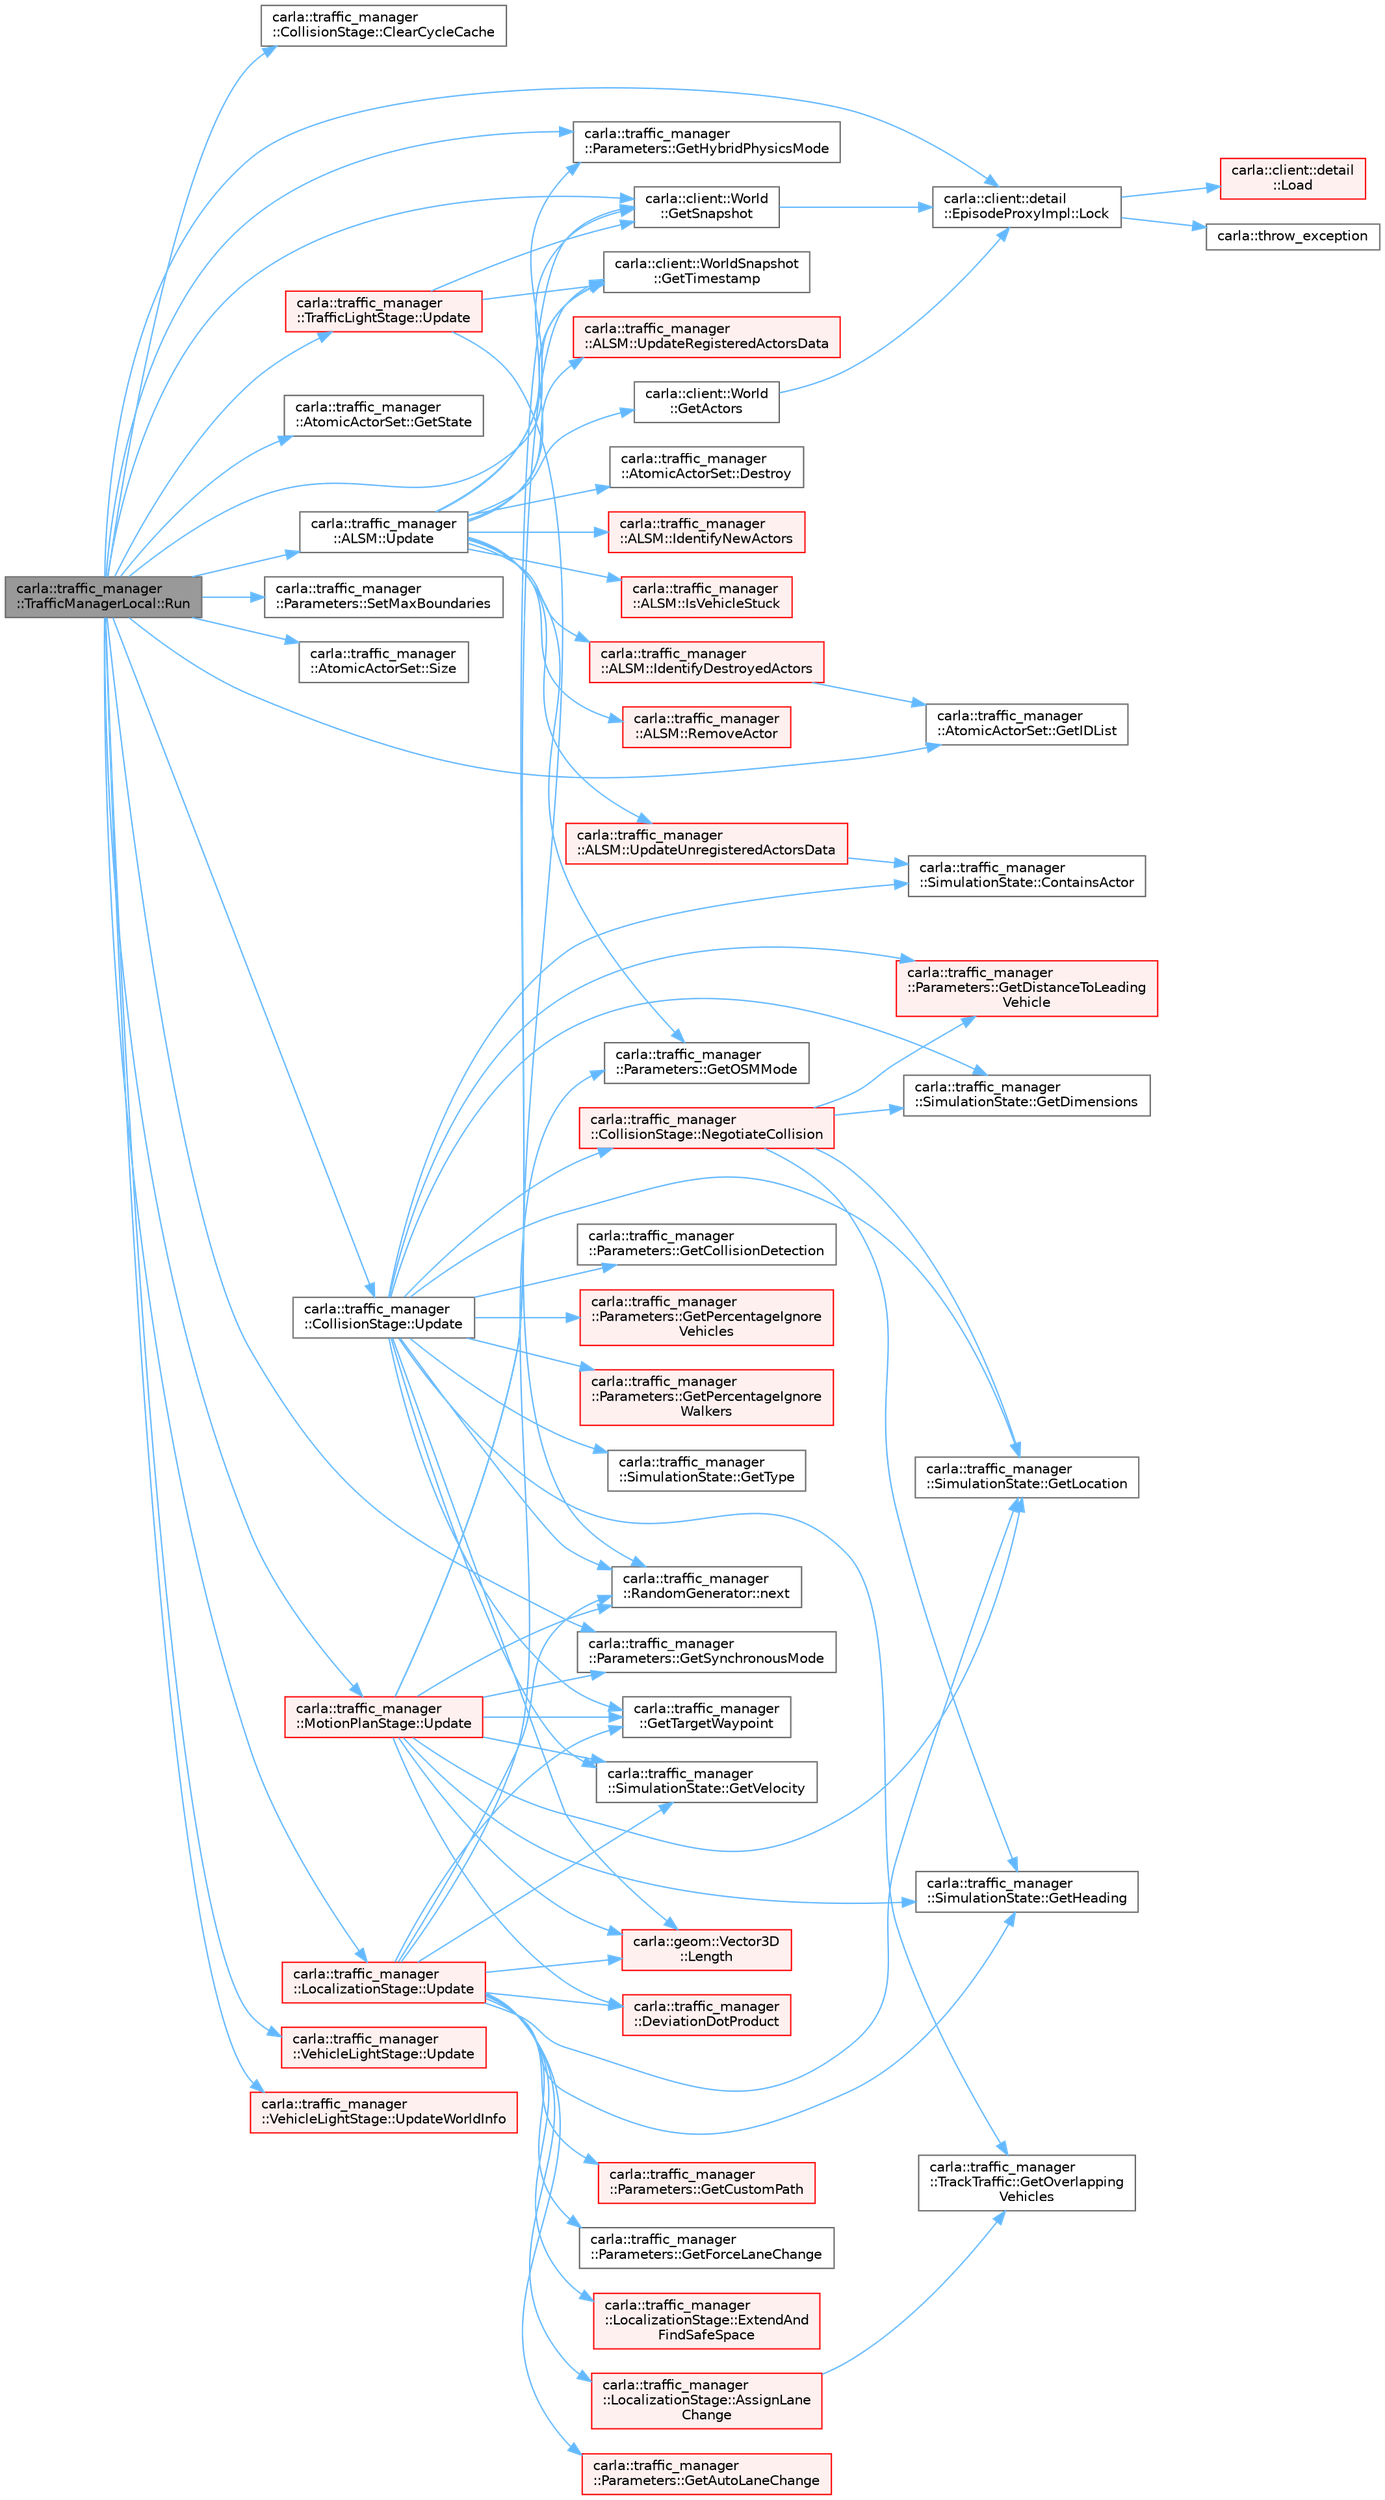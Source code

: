 digraph "carla::traffic_manager::TrafficManagerLocal::Run"
{
 // INTERACTIVE_SVG=YES
 // LATEX_PDF_SIZE
  bgcolor="transparent";
  edge [fontname=Helvetica,fontsize=10,labelfontname=Helvetica,labelfontsize=10];
  node [fontname=Helvetica,fontsize=10,shape=box,height=0.2,width=0.4];
  rankdir="LR";
  Node1 [id="Node000001",label="carla::traffic_manager\l::TrafficManagerLocal::Run",height=0.2,width=0.4,color="gray40", fillcolor="grey60", style="filled", fontcolor="black",tooltip="Initiates thread to run the TrafficManager sequentially."];
  Node1 -> Node2 [id="edge1_Node000001_Node000002",color="steelblue1",style="solid",tooltip=" "];
  Node2 [id="Node000002",label="carla::traffic_manager\l::CollisionStage::ClearCycleCache",height=0.2,width=0.4,color="grey40", fillcolor="white", style="filled",URL="$d1/d26/classcarla_1_1traffic__manager_1_1CollisionStage.html#a56083dd08a37d714b053afe83117e396",tooltip=" "];
  Node1 -> Node3 [id="edge2_Node000001_Node000003",color="steelblue1",style="solid",tooltip=" "];
  Node3 [id="Node000003",label="carla::traffic_manager\l::Parameters::GetHybridPhysicsMode",height=0.2,width=0.4,color="grey40", fillcolor="white", style="filled",URL="$d6/ddb/classcarla_1_1traffic__manager_1_1Parameters.html#ae568df23309a6ddebb42331bdbeef73b",tooltip="Method to retrieve hybrid physics mode."];
  Node1 -> Node4 [id="edge3_Node000001_Node000004",color="steelblue1",style="solid",tooltip=" "];
  Node4 [id="Node000004",label="carla::traffic_manager\l::AtomicActorSet::GetIDList",height=0.2,width=0.4,color="grey40", fillcolor="white", style="filled",URL="$d6/d8c/classcarla_1_1traffic__manager_1_1AtomicActorSet.html#a3e33d35c4c1afe440ecbbe052d04648b",tooltip=" "];
  Node1 -> Node5 [id="edge4_Node000001_Node000005",color="steelblue1",style="solid",tooltip=" "];
  Node5 [id="Node000005",label="carla::client::World\l::GetSnapshot",height=0.2,width=0.4,color="grey40", fillcolor="white", style="filled",URL="$db/d1f/classcarla_1_1client_1_1World.html#a259343e4a40aba854336762e415a4397",tooltip="Return a snapshot of the world at this moment."];
  Node5 -> Node6 [id="edge5_Node000005_Node000006",color="steelblue1",style="solid",tooltip=" "];
  Node6 [id="Node000006",label="carla::client::detail\l::EpisodeProxyImpl::Lock",height=0.2,width=0.4,color="grey40", fillcolor="white", style="filled",URL="$d1/dd3/classcarla_1_1client_1_1detail_1_1EpisodeProxyImpl.html#aaca857645fbeb6546b4a03a663bb65af",tooltip="Same as TryLock but never return nullptr."];
  Node6 -> Node7 [id="edge6_Node000006_Node000007",color="steelblue1",style="solid",tooltip=" "];
  Node7 [id="Node000007",label="carla::client::detail\l::Load",height=0.2,width=0.4,color="red", fillcolor="#FFF0F0", style="filled",URL="$d8/dcd/namespacecarla_1_1client_1_1detail.html#aa47f72a521d97fe3574a56e808b509d8",tooltip=" "];
  Node6 -> Node9 [id="edge7_Node000006_Node000009",color="steelblue1",style="solid",tooltip=" "];
  Node9 [id="Node000009",label="carla::throw_exception",height=0.2,width=0.4,color="grey40", fillcolor="white", style="filled",URL="$d9/d36/namespacecarla.html#a23602ab663165210a7757d6108f6b3cd",tooltip=" "];
  Node1 -> Node10 [id="edge8_Node000001_Node000010",color="steelblue1",style="solid",tooltip=" "];
  Node10 [id="Node000010",label="carla::traffic_manager\l::AtomicActorSet::GetState",height=0.2,width=0.4,color="grey40", fillcolor="white", style="filled",URL="$d6/d8c/classcarla_1_1traffic__manager_1_1AtomicActorSet.html#ab59d429b7bfffa98a5953b56e6b0244e",tooltip=" "];
  Node1 -> Node11 [id="edge9_Node000001_Node000011",color="steelblue1",style="solid",tooltip=" "];
  Node11 [id="Node000011",label="carla::traffic_manager\l::Parameters::GetSynchronousMode",height=0.2,width=0.4,color="grey40", fillcolor="white", style="filled",URL="$d6/ddb/classcarla_1_1traffic__manager_1_1Parameters.html#ab9c3b8926edbad39793deed0e0a0b83c",tooltip="Method to get synchronous mode."];
  Node1 -> Node12 [id="edge10_Node000001_Node000012",color="steelblue1",style="solid",tooltip=" "];
  Node12 [id="Node000012",label="carla::client::WorldSnapshot\l::GetTimestamp",height=0.2,width=0.4,color="grey40", fillcolor="white", style="filled",URL="$d4/dc6/classcarla_1_1client_1_1WorldSnapshot.html#a52ead59d048a20a519b7c78519648c4f",tooltip="Get timestamp of this snapshot."];
  Node1 -> Node6 [id="edge11_Node000001_Node000006",color="steelblue1",style="solid",tooltip=" "];
  Node1 -> Node13 [id="edge12_Node000001_Node000013",color="steelblue1",style="solid",tooltip=" "];
  Node13 [id="Node000013",label="carla::traffic_manager\l::Parameters::SetMaxBoundaries",height=0.2,width=0.4,color="grey40", fillcolor="white", style="filled",URL="$d6/ddb/classcarla_1_1traffic__manager_1_1Parameters.html#a92a6013f86dd02abcbf78a06842deb1e",tooltip="Method to set limits for boundaries when respawning vehicles."];
  Node1 -> Node14 [id="edge13_Node000001_Node000014",color="steelblue1",style="solid",tooltip=" "];
  Node14 [id="Node000014",label="carla::traffic_manager\l::AtomicActorSet::Size",height=0.2,width=0.4,color="grey40", fillcolor="white", style="filled",URL="$d6/d8c/classcarla_1_1traffic__manager_1_1AtomicActorSet.html#ad7b8a1eea19ca801a6d860d2e7c4e723",tooltip=" "];
  Node1 -> Node15 [id="edge14_Node000001_Node000015",color="steelblue1",style="solid",tooltip=" "];
  Node15 [id="Node000015",label="carla::traffic_manager\l::ALSM::Update",height=0.2,width=0.4,color="grey40", fillcolor="white", style="filled",URL="$d2/d75/classcarla_1_1traffic__manager_1_1ALSM.html#a0a506446f6810014b6da12d0dcba0748",tooltip=" "];
  Node15 -> Node16 [id="edge15_Node000015_Node000016",color="steelblue1",style="solid",tooltip=" "];
  Node16 [id="Node000016",label="carla::traffic_manager\l::AtomicActorSet::Destroy",height=0.2,width=0.4,color="grey40", fillcolor="white", style="filled",URL="$d6/d8c/classcarla_1_1traffic__manager_1_1AtomicActorSet.html#a2d1ebadba4b9df27347f89c92d9ad3e0",tooltip=" "];
  Node15 -> Node17 [id="edge16_Node000015_Node000017",color="steelblue1",style="solid",tooltip=" "];
  Node17 [id="Node000017",label="carla::client::World\l::GetActors",height=0.2,width=0.4,color="grey40", fillcolor="white", style="filled",URL="$db/d1f/classcarla_1_1client_1_1World.html#a04a22f65ea5ccd3e93b833503dda6d65",tooltip="Return a list with all the actors currently present in the world."];
  Node17 -> Node6 [id="edge17_Node000017_Node000006",color="steelblue1",style="solid",tooltip=" "];
  Node15 -> Node3 [id="edge18_Node000015_Node000003",color="steelblue1",style="solid",tooltip=" "];
  Node15 -> Node18 [id="edge19_Node000015_Node000018",color="steelblue1",style="solid",tooltip=" "];
  Node18 [id="Node000018",label="carla::traffic_manager\l::Parameters::GetOSMMode",height=0.2,width=0.4,color="grey40", fillcolor="white", style="filled",URL="$d6/ddb/classcarla_1_1traffic__manager_1_1Parameters.html#a471d15917c1e5a13fbdf2a6787443c1d",tooltip="Method to get Open Street Map mode."];
  Node15 -> Node5 [id="edge20_Node000015_Node000005",color="steelblue1",style="solid",tooltip=" "];
  Node15 -> Node12 [id="edge21_Node000015_Node000012",color="steelblue1",style="solid",tooltip=" "];
  Node15 -> Node19 [id="edge22_Node000015_Node000019",color="steelblue1",style="solid",tooltip=" "];
  Node19 [id="Node000019",label="carla::traffic_manager\l::ALSM::IdentifyDestroyedActors",height=0.2,width=0.4,color="red", fillcolor="#FFF0F0", style="filled",URL="$d2/d75/classcarla_1_1traffic__manager_1_1ALSM.html#aef2962d7072799f698d3bd725f8e713f",tooltip=" "];
  Node19 -> Node4 [id="edge23_Node000019_Node000004",color="steelblue1",style="solid",tooltip=" "];
  Node15 -> Node21 [id="edge24_Node000015_Node000021",color="steelblue1",style="solid",tooltip=" "];
  Node21 [id="Node000021",label="carla::traffic_manager\l::ALSM::IdentifyNewActors",height=0.2,width=0.4,color="red", fillcolor="#FFF0F0", style="filled",URL="$d2/d75/classcarla_1_1traffic__manager_1_1ALSM.html#a2bcfbcb3a48589c581f457d4dc4b4095",tooltip=" "];
  Node15 -> Node22 [id="edge25_Node000015_Node000022",color="steelblue1",style="solid",tooltip=" "];
  Node22 [id="Node000022",label="carla::traffic_manager\l::ALSM::IsVehicleStuck",height=0.2,width=0.4,color="red", fillcolor="#FFF0F0", style="filled",URL="$d2/d75/classcarla_1_1traffic__manager_1_1ALSM.html#a8960baa40ebe29297764a3418a7c83f9",tooltip=" "];
  Node15 -> Node24 [id="edge26_Node000015_Node000024",color="steelblue1",style="solid",tooltip=" "];
  Node24 [id="Node000024",label="carla::traffic_manager\l::ALSM::RemoveActor",height=0.2,width=0.4,color="red", fillcolor="#FFF0F0", style="filled",URL="$d2/d75/classcarla_1_1traffic__manager_1_1ALSM.html#a33160b538ce38f9ec4a0942f9fa53d86",tooltip=" "];
  Node15 -> Node34 [id="edge27_Node000015_Node000034",color="steelblue1",style="solid",tooltip=" "];
  Node34 [id="Node000034",label="carla::traffic_manager\l::ALSM::UpdateRegisteredActorsData",height=0.2,width=0.4,color="red", fillcolor="#FFF0F0", style="filled",URL="$d2/d75/classcarla_1_1traffic__manager_1_1ALSM.html#ad15f10c71f3da095c15de0aab2c4462d",tooltip=" "];
  Node15 -> Node50 [id="edge28_Node000015_Node000050",color="steelblue1",style="solid",tooltip=" "];
  Node50 [id="Node000050",label="carla::traffic_manager\l::ALSM::UpdateUnregisteredActorsData",height=0.2,width=0.4,color="red", fillcolor="#FFF0F0", style="filled",URL="$d2/d75/classcarla_1_1traffic__manager_1_1ALSM.html#ab2987ec9734853767e94428fd78421e7",tooltip=" "];
  Node50 -> Node41 [id="edge29_Node000050_Node000041",color="steelblue1",style="solid",tooltip=" "];
  Node41 [id="Node000041",label="carla::traffic_manager\l::SimulationState::ContainsActor",height=0.2,width=0.4,color="grey40", fillcolor="white", style="filled",URL="$d9/d2b/classcarla_1_1traffic__manager_1_1SimulationState.html#a5755ec593372450d03d5f62f3e082a9c",tooltip=" "];
  Node1 -> Node53 [id="edge30_Node000001_Node000053",color="steelblue1",style="solid",tooltip=" "];
  Node53 [id="Node000053",label="carla::traffic_manager\l::CollisionStage::Update",height=0.2,width=0.4,color="grey40", fillcolor="white", style="filled",URL="$d1/d26/classcarla_1_1traffic__manager_1_1CollisionStage.html#ac446efd585519bce8de5740158758158",tooltip=" "];
  Node53 -> Node41 [id="edge31_Node000053_Node000041",color="steelblue1",style="solid",tooltip=" "];
  Node53 -> Node54 [id="edge32_Node000053_Node000054",color="steelblue1",style="solid",tooltip=" "];
  Node54 [id="Node000054",label="carla::traffic_manager\l::Parameters::GetCollisionDetection",height=0.2,width=0.4,color="grey40", fillcolor="white", style="filled",URL="$d6/ddb/classcarla_1_1traffic__manager_1_1Parameters.html#a25c5a09baf9f4a30fa7fd5da25d60924",tooltip="Method to query collision avoidance rule between a pair of vehicles."];
  Node53 -> Node55 [id="edge33_Node000053_Node000055",color="steelblue1",style="solid",tooltip=" "];
  Node55 [id="Node000055",label="carla::traffic_manager\l::SimulationState::GetDimensions",height=0.2,width=0.4,color="grey40", fillcolor="white", style="filled",URL="$d9/d2b/classcarla_1_1traffic__manager_1_1SimulationState.html#ad6ddbe9d9c32c09b56ca9ac2a0476c4f",tooltip=" "];
  Node53 -> Node56 [id="edge34_Node000053_Node000056",color="steelblue1",style="solid",tooltip=" "];
  Node56 [id="Node000056",label="carla::traffic_manager\l::Parameters::GetDistanceToLeading\lVehicle",height=0.2,width=0.4,color="red", fillcolor="#FFF0F0", style="filled",URL="$d6/ddb/classcarla_1_1traffic__manager_1_1Parameters.html#a1b869a069fdc1d76dd9e71c44b357f82",tooltip="Method to query distance to leading vehicle for a given vehicle."];
  Node53 -> Node43 [id="edge35_Node000053_Node000043",color="steelblue1",style="solid",tooltip=" "];
  Node43 [id="Node000043",label="carla::traffic_manager\l::SimulationState::GetLocation",height=0.2,width=0.4,color="grey40", fillcolor="white", style="filled",URL="$d9/d2b/classcarla_1_1traffic__manager_1_1SimulationState.html#a59ede59f9972bf3dd9fc2c4b6b1e8233",tooltip=" "];
  Node53 -> Node59 [id="edge36_Node000053_Node000059",color="steelblue1",style="solid",tooltip=" "];
  Node59 [id="Node000059",label="carla::traffic_manager\l::TrackTraffic::GetOverlapping\lVehicles",height=0.2,width=0.4,color="grey40", fillcolor="white", style="filled",URL="$d2/d36/classcarla_1_1traffic__manager_1_1TrackTraffic.html#a856482783656c84dc63362a947b91216",tooltip=" "];
  Node53 -> Node60 [id="edge37_Node000053_Node000060",color="steelblue1",style="solid",tooltip=" "];
  Node60 [id="Node000060",label="carla::traffic_manager\l::Parameters::GetPercentageIgnore\lVehicles",height=0.2,width=0.4,color="red", fillcolor="#FFF0F0", style="filled",URL="$d6/ddb/classcarla_1_1traffic__manager_1_1Parameters.html#ab060c8e12953602f6f9aee02b323b852",tooltip="Method to get % to ignore any vehicle."];
  Node53 -> Node61 [id="edge38_Node000053_Node000061",color="steelblue1",style="solid",tooltip=" "];
  Node61 [id="Node000061",label="carla::traffic_manager\l::Parameters::GetPercentageIgnore\lWalkers",height=0.2,width=0.4,color="red", fillcolor="#FFF0F0", style="filled",URL="$d6/ddb/classcarla_1_1traffic__manager_1_1Parameters.html#a0930b4ee148cdbbf5360e143a30fbd6f",tooltip="Method to get % to ignore any walker."];
  Node53 -> Node62 [id="edge39_Node000053_Node000062",color="steelblue1",style="solid",tooltip=" "];
  Node62 [id="Node000062",label="carla::traffic_manager\l::GetTargetWaypoint",height=0.2,width=0.4,color="grey40", fillcolor="white", style="filled",URL="$d0/db7/namespacecarla_1_1traffic__manager.html#aa6a228c96ec5c8ff54d8f49f4bb294d8",tooltip=" "];
  Node53 -> Node63 [id="edge40_Node000053_Node000063",color="steelblue1",style="solid",tooltip=" "];
  Node63 [id="Node000063",label="carla::traffic_manager\l::SimulationState::GetType",height=0.2,width=0.4,color="grey40", fillcolor="white", style="filled",URL="$d9/d2b/classcarla_1_1traffic__manager_1_1SimulationState.html#acc21d48ec73259ee9d8ee445a1e9f2dc",tooltip=" "];
  Node53 -> Node44 [id="edge41_Node000053_Node000044",color="steelblue1",style="solid",tooltip=" "];
  Node44 [id="Node000044",label="carla::traffic_manager\l::SimulationState::GetVelocity",height=0.2,width=0.4,color="grey40", fillcolor="white", style="filled",URL="$d9/d2b/classcarla_1_1traffic__manager_1_1SimulationState.html#aba3bd1759653ecc9f95629de0a2beadd",tooltip=" "];
  Node53 -> Node64 [id="edge42_Node000053_Node000064",color="steelblue1",style="solid",tooltip=" "];
  Node64 [id="Node000064",label="carla::geom::Vector3D\l::Length",height=0.2,width=0.4,color="red", fillcolor="#FFF0F0", style="filled",URL="$d9/dfe/classcarla_1_1geom_1_1Vector3D.html#aaa4bec48ae0734cca2c027df30ea6b34",tooltip=" "];
  Node53 -> Node65 [id="edge43_Node000053_Node000065",color="steelblue1",style="solid",tooltip=" "];
  Node65 [id="Node000065",label="carla::traffic_manager\l::CollisionStage::NegotiateCollision",height=0.2,width=0.4,color="red", fillcolor="#FFF0F0", style="filled",URL="$d1/d26/classcarla_1_1traffic__manager_1_1CollisionStage.html#af9c0740908fbcb2f077fb513224b2b4e",tooltip=" "];
  Node65 -> Node55 [id="edge44_Node000065_Node000055",color="steelblue1",style="solid",tooltip=" "];
  Node65 -> Node56 [id="edge45_Node000065_Node000056",color="steelblue1",style="solid",tooltip=" "];
  Node65 -> Node67 [id="edge46_Node000065_Node000067",color="steelblue1",style="solid",tooltip=" "];
  Node67 [id="Node000067",label="carla::traffic_manager\l::SimulationState::GetHeading",height=0.2,width=0.4,color="grey40", fillcolor="white", style="filled",URL="$d9/d2b/classcarla_1_1traffic__manager_1_1SimulationState.html#a81f26b51d085034ab1319004cada6468",tooltip=" "];
  Node65 -> Node43 [id="edge47_Node000065_Node000043",color="steelblue1",style="solid",tooltip=" "];
  Node53 -> Node74 [id="edge48_Node000053_Node000074",color="steelblue1",style="solid",tooltip=" "];
  Node74 [id="Node000074",label="carla::traffic_manager\l::RandomGenerator::next",height=0.2,width=0.4,color="grey40", fillcolor="white", style="filled",URL="$d2/df0/classcarla_1_1traffic__manager_1_1RandomGenerator.html#a1ec8197b4d66c63f1ee3e207c1284bd1",tooltip=" "];
  Node1 -> Node75 [id="edge49_Node000001_Node000075",color="steelblue1",style="solid",tooltip=" "];
  Node75 [id="Node000075",label="carla::traffic_manager\l::LocalizationStage::Update",height=0.2,width=0.4,color="red", fillcolor="#FFF0F0", style="filled",URL="$d6/da2/classcarla_1_1traffic__manager_1_1LocalizationStage.html#acf066b922ba5c21c6b6ee23d35731d91",tooltip=" "];
  Node75 -> Node76 [id="edge50_Node000075_Node000076",color="steelblue1",style="solid",tooltip=" "];
  Node76 [id="Node000076",label="carla::traffic_manager\l::LocalizationStage::AssignLane\lChange",height=0.2,width=0.4,color="red", fillcolor="#FFF0F0", style="filled",URL="$d6/da2/classcarla_1_1traffic__manager_1_1LocalizationStage.html#a9f76e39404feb468084348215d3765c9",tooltip=" "];
  Node76 -> Node59 [id="edge51_Node000076_Node000059",color="steelblue1",style="solid",tooltip=" "];
  Node75 -> Node78 [id="edge52_Node000075_Node000078",color="steelblue1",style="solid",tooltip=" "];
  Node78 [id="Node000078",label="carla::traffic_manager\l::DeviationDotProduct",height=0.2,width=0.4,color="red", fillcolor="#FFF0F0", style="filled",URL="$d0/db7/namespacecarla_1_1traffic__manager.html#af3c2122d4e257fe9e2a2529ce4fc0ba0",tooltip="Returns the dot product between the vehicle's heading vector and the vector along the direction to th..."];
  Node75 -> Node79 [id="edge53_Node000075_Node000079",color="steelblue1",style="solid",tooltip=" "];
  Node79 [id="Node000079",label="carla::traffic_manager\l::LocalizationStage::ExtendAnd\lFindSafeSpace",height=0.2,width=0.4,color="red", fillcolor="#FFF0F0", style="filled",URL="$d6/da2/classcarla_1_1traffic__manager_1_1LocalizationStage.html#a54529199aa49e3e0c5476ba0da376850",tooltip=" "];
  Node75 -> Node81 [id="edge54_Node000075_Node000081",color="steelblue1",style="solid",tooltip=" "];
  Node81 [id="Node000081",label="carla::traffic_manager\l::Parameters::GetAutoLaneChange",height=0.2,width=0.4,color="red", fillcolor="#FFF0F0", style="filled",URL="$d6/ddb/classcarla_1_1traffic__manager_1_1Parameters.html#a8827b6bef8b41a9d436e08377ba6ff8f",tooltip="Method to query auto lane change rule for a vehicle."];
  Node75 -> Node82 [id="edge55_Node000075_Node000082",color="steelblue1",style="solid",tooltip=" "];
  Node82 [id="Node000082",label="carla::traffic_manager\l::Parameters::GetCustomPath",height=0.2,width=0.4,color="red", fillcolor="#FFF0F0", style="filled",URL="$d6/ddb/classcarla_1_1traffic__manager_1_1Parameters.html#aaab45615ee0bcd87320ab3ee06f0e995",tooltip="Method to get a custom path."];
  Node75 -> Node83 [id="edge56_Node000075_Node000083",color="steelblue1",style="solid",tooltip=" "];
  Node83 [id="Node000083",label="carla::traffic_manager\l::Parameters::GetForceLaneChange",height=0.2,width=0.4,color="grey40", fillcolor="white", style="filled",URL="$d6/ddb/classcarla_1_1traffic__manager_1_1Parameters.html#a12f17c67464cb6d366eaeaa282e04d8c",tooltip="Method to query lane change command for a vehicle."];
  Node75 -> Node67 [id="edge57_Node000075_Node000067",color="steelblue1",style="solid",tooltip=" "];
  Node75 -> Node43 [id="edge58_Node000075_Node000043",color="steelblue1",style="solid",tooltip=" "];
  Node75 -> Node18 [id="edge59_Node000075_Node000018",color="steelblue1",style="solid",tooltip=" "];
  Node75 -> Node62 [id="edge60_Node000075_Node000062",color="steelblue1",style="solid",tooltip=" "];
  Node75 -> Node44 [id="edge61_Node000075_Node000044",color="steelblue1",style="solid",tooltip=" "];
  Node75 -> Node64 [id="edge62_Node000075_Node000064",color="steelblue1",style="solid",tooltip=" "];
  Node75 -> Node74 [id="edge63_Node000075_Node000074",color="steelblue1",style="solid",tooltip=" "];
  Node1 -> Node100 [id="edge64_Node000001_Node000100",color="steelblue1",style="solid",tooltip=" "];
  Node100 [id="Node000100",label="carla::traffic_manager\l::MotionPlanStage::Update",height=0.2,width=0.4,color="red", fillcolor="#FFF0F0", style="filled",URL="$dd/df9/classcarla_1_1traffic__manager_1_1MotionPlanStage.html#a7a57d649d96daccb2e2ee9780f24c4ec",tooltip=" "];
  Node100 -> Node78 [id="edge65_Node000100_Node000078",color="steelblue1",style="solid",tooltip=" "];
  Node100 -> Node67 [id="edge66_Node000100_Node000067",color="steelblue1",style="solid",tooltip=" "];
  Node100 -> Node43 [id="edge67_Node000100_Node000043",color="steelblue1",style="solid",tooltip=" "];
  Node100 -> Node5 [id="edge68_Node000100_Node000005",color="steelblue1",style="solid",tooltip=" "];
  Node100 -> Node11 [id="edge69_Node000100_Node000011",color="steelblue1",style="solid",tooltip=" "];
  Node100 -> Node62 [id="edge70_Node000100_Node000062",color="steelblue1",style="solid",tooltip=" "];
  Node100 -> Node12 [id="edge71_Node000100_Node000012",color="steelblue1",style="solid",tooltip=" "];
  Node100 -> Node44 [id="edge72_Node000100_Node000044",color="steelblue1",style="solid",tooltip=" "];
  Node100 -> Node64 [id="edge73_Node000100_Node000064",color="steelblue1",style="solid",tooltip=" "];
  Node100 -> Node74 [id="edge74_Node000100_Node000074",color="steelblue1",style="solid",tooltip=" "];
  Node1 -> Node129 [id="edge75_Node000001_Node000129",color="steelblue1",style="solid",tooltip=" "];
  Node129 [id="Node000129",label="carla::traffic_manager\l::TrafficLightStage::Update",height=0.2,width=0.4,color="red", fillcolor="#FFF0F0", style="filled",URL="$d5/db3/classcarla_1_1traffic__manager_1_1TrafficLightStage.html#a3566443b6d621479786b1906f76094d4",tooltip=" "];
  Node129 -> Node5 [id="edge76_Node000129_Node000005",color="steelblue1",style="solid",tooltip=" "];
  Node129 -> Node12 [id="edge77_Node000129_Node000012",color="steelblue1",style="solid",tooltip=" "];
  Node129 -> Node74 [id="edge78_Node000129_Node000074",color="steelblue1",style="solid",tooltip=" "];
  Node1 -> Node135 [id="edge79_Node000001_Node000135",color="steelblue1",style="solid",tooltip=" "];
  Node135 [id="Node000135",label="carla::traffic_manager\l::VehicleLightStage::Update",height=0.2,width=0.4,color="red", fillcolor="#FFF0F0", style="filled",URL="$dd/de2/classcarla_1_1traffic__manager_1_1VehicleLightStage.html#acd3322c1515bebbc505b44490d4ffb05",tooltip=" "];
  Node1 -> Node137 [id="edge80_Node000001_Node000137",color="steelblue1",style="solid",tooltip=" "];
  Node137 [id="Node000137",label="carla::traffic_manager\l::VehicleLightStage::UpdateWorldInfo",height=0.2,width=0.4,color="red", fillcolor="#FFF0F0", style="filled",URL="$dd/de2/classcarla_1_1traffic__manager_1_1VehicleLightStage.html#a493ad231b7e1561a94a061733c00a610",tooltip=" "];
}
